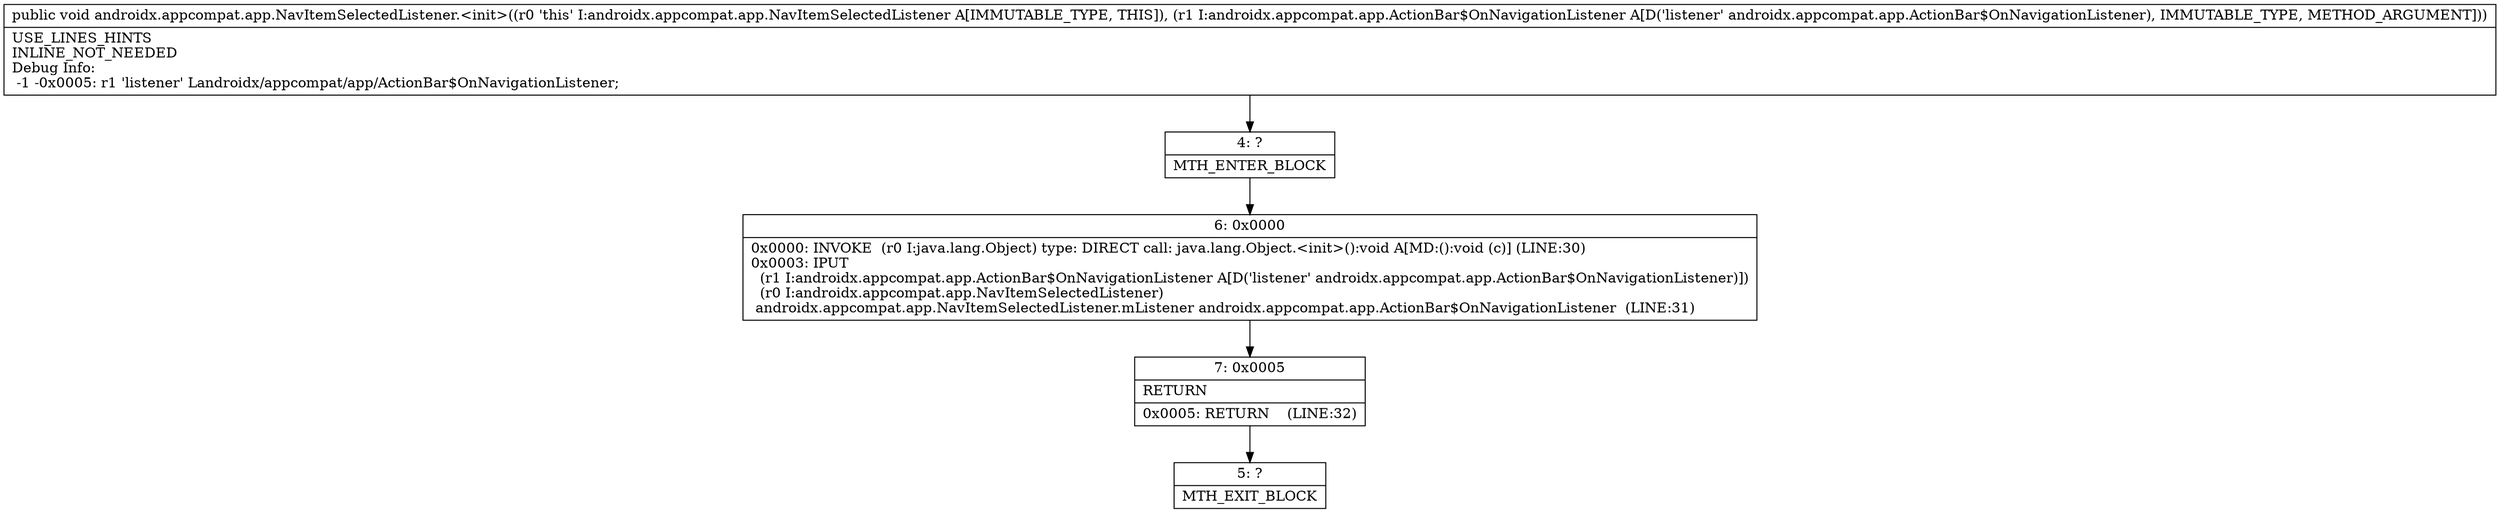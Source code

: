 digraph "CFG forandroidx.appcompat.app.NavItemSelectedListener.\<init\>(Landroidx\/appcompat\/app\/ActionBar$OnNavigationListener;)V" {
Node_4 [shape=record,label="{4\:\ ?|MTH_ENTER_BLOCK\l}"];
Node_6 [shape=record,label="{6\:\ 0x0000|0x0000: INVOKE  (r0 I:java.lang.Object) type: DIRECT call: java.lang.Object.\<init\>():void A[MD:():void (c)] (LINE:30)\l0x0003: IPUT  \l  (r1 I:androidx.appcompat.app.ActionBar$OnNavigationListener A[D('listener' androidx.appcompat.app.ActionBar$OnNavigationListener)])\l  (r0 I:androidx.appcompat.app.NavItemSelectedListener)\l androidx.appcompat.app.NavItemSelectedListener.mListener androidx.appcompat.app.ActionBar$OnNavigationListener  (LINE:31)\l}"];
Node_7 [shape=record,label="{7\:\ 0x0005|RETURN\l|0x0005: RETURN    (LINE:32)\l}"];
Node_5 [shape=record,label="{5\:\ ?|MTH_EXIT_BLOCK\l}"];
MethodNode[shape=record,label="{public void androidx.appcompat.app.NavItemSelectedListener.\<init\>((r0 'this' I:androidx.appcompat.app.NavItemSelectedListener A[IMMUTABLE_TYPE, THIS]), (r1 I:androidx.appcompat.app.ActionBar$OnNavigationListener A[D('listener' androidx.appcompat.app.ActionBar$OnNavigationListener), IMMUTABLE_TYPE, METHOD_ARGUMENT]))  | USE_LINES_HINTS\lINLINE_NOT_NEEDED\lDebug Info:\l  \-1 \-0x0005: r1 'listener' Landroidx\/appcompat\/app\/ActionBar$OnNavigationListener;\l}"];
MethodNode -> Node_4;Node_4 -> Node_6;
Node_6 -> Node_7;
Node_7 -> Node_5;
}

